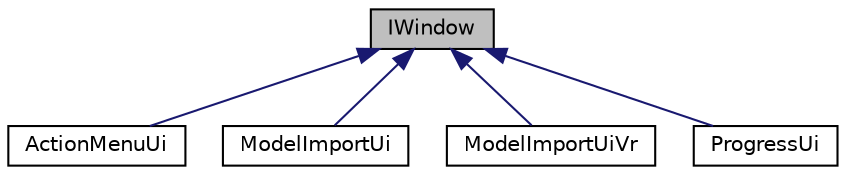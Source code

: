 digraph "IWindow"
{
 // LATEX_PDF_SIZE
  edge [fontname="Helvetica",fontsize="10",labelfontname="Helvetica",labelfontsize="10"];
  node [fontname="Helvetica",fontsize="10",shape=record];
  Node0 [label="IWindow",height=0.2,width=0.4,color="black", fillcolor="grey75", style="filled", fontcolor="black",tooltip=" "];
  Node0 -> Node1 [dir="back",color="midnightblue",fontsize="10",style="solid",fontname="Helvetica"];
  Node1 [label="ActionMenuUi",height=0.2,width=0.4,color="black", fillcolor="white", style="filled",URL="$class_action_menu_ui.html",tooltip=" "];
  Node0 -> Node2 [dir="back",color="midnightblue",fontsize="10",style="solid",fontname="Helvetica"];
  Node2 [label="ModelImportUi",height=0.2,width=0.4,color="black", fillcolor="white", style="filled",URL="$class_model_import_ui.html",tooltip=" "];
  Node0 -> Node3 [dir="back",color="midnightblue",fontsize="10",style="solid",fontname="Helvetica"];
  Node3 [label="ModelImportUiVr",height=0.2,width=0.4,color="black", fillcolor="white", style="filled",URL="$class_model_import_ui_vr.html",tooltip=" "];
  Node0 -> Node4 [dir="back",color="midnightblue",fontsize="10",style="solid",fontname="Helvetica"];
  Node4 [label="ProgressUi",height=0.2,width=0.4,color="black", fillcolor="white", style="filled",URL="$class_progress_ui.html",tooltip=" "];
}
